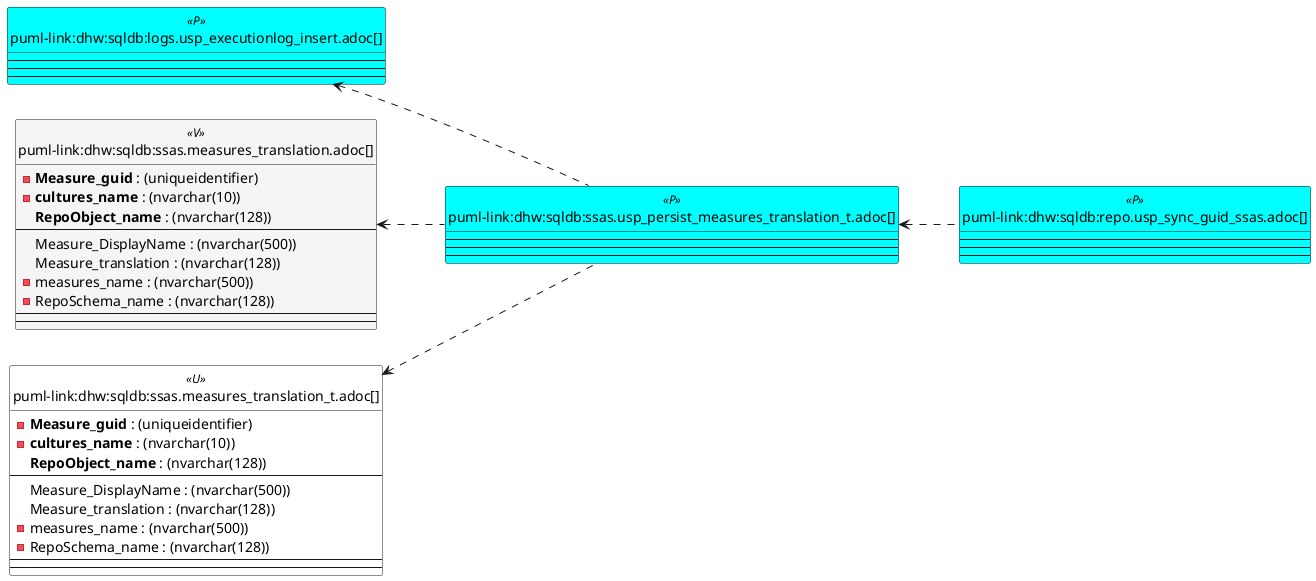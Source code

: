 @startuml
left to right direction
'top to bottom direction
hide circle
'avoide "." issues:
set namespaceSeparator none


skinparam class {
  BackgroundColor White
  BackgroundColor<<FN>> Yellow
  BackgroundColor<<FS>> Yellow
  BackgroundColor<<FT>> LightGray
  BackgroundColor<<IF>> Yellow
  BackgroundColor<<IS>> Yellow
  BackgroundColor<<P>> Aqua
  BackgroundColor<<PC>> Aqua
  BackgroundColor<<SN>> Yellow
  BackgroundColor<<SO>> SlateBlue
  BackgroundColor<<TF>> LightGray
  BackgroundColor<<TR>> Tomato
  BackgroundColor<<U>> White
  BackgroundColor<<V>> WhiteSmoke
  BackgroundColor<<X>> Aqua
  BackgroundColor<<external>> AliceBlue
}


entity "puml-link:dhw:sqldb:logs.usp_executionlog_insert.adoc[]" as logs.usp_ExecutionLog_insert << P >> {
  --
  --
  --
}

entity "puml-link:dhw:sqldb:repo.usp_sync_guid_ssas.adoc[]" as repo.usp_sync_guid_ssas << P >> {
  --
  --
  --
}

entity "puml-link:dhw:sqldb:ssas.measures_translation.adoc[]" as ssas.Measures_translation << V >> {
  - **Measure_guid** : (uniqueidentifier)
  - **cultures_name** : (nvarchar(10))
  **RepoObject_name** : (nvarchar(128))
  --
  Measure_DisplayName : (nvarchar(500))
  Measure_translation : (nvarchar(128))
  - measures_name : (nvarchar(500))
  - RepoSchema_name : (nvarchar(128))
  --
  --
}

entity "puml-link:dhw:sqldb:ssas.measures_translation_t.adoc[]" as ssas.Measures_translation_T << U >> {
  - **Measure_guid** : (uniqueidentifier)
  - **cultures_name** : (nvarchar(10))
  **RepoObject_name** : (nvarchar(128))
  --
  Measure_DisplayName : (nvarchar(500))
  Measure_translation : (nvarchar(128))
  - measures_name : (nvarchar(500))
  - RepoSchema_name : (nvarchar(128))
  --
  --
}

entity "puml-link:dhw:sqldb:ssas.usp_persist_measures_translation_t.adoc[]" as ssas.usp_PERSIST_Measures_translation_T << P >> {
  --
  --
  --
}

logs.usp_ExecutionLog_insert <.. ssas.usp_PERSIST_Measures_translation_T
ssas.Measures_translation <.. ssas.usp_PERSIST_Measures_translation_T
ssas.Measures_translation_T <.. ssas.usp_PERSIST_Measures_translation_T
ssas.usp_PERSIST_Measures_translation_T <.. repo.usp_sync_guid_ssas

@enduml

